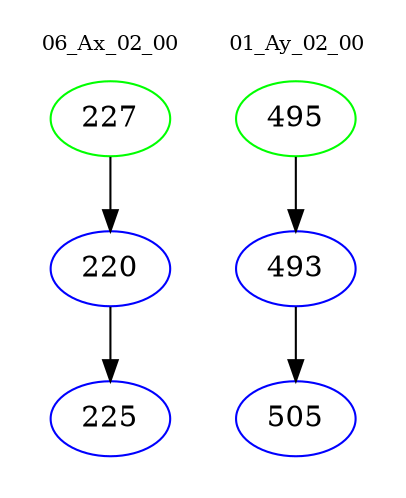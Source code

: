 digraph{
subgraph cluster_0 {
color = white
label = "06_Ax_02_00";
fontsize=10;
T0_227 [label="227", color="green"]
T0_227 -> T0_220 [color="black"]
T0_220 [label="220", color="blue"]
T0_220 -> T0_225 [color="black"]
T0_225 [label="225", color="blue"]
}
subgraph cluster_1 {
color = white
label = "01_Ay_02_00";
fontsize=10;
T1_495 [label="495", color="green"]
T1_495 -> T1_493 [color="black"]
T1_493 [label="493", color="blue"]
T1_493 -> T1_505 [color="black"]
T1_505 [label="505", color="blue"]
}
}
